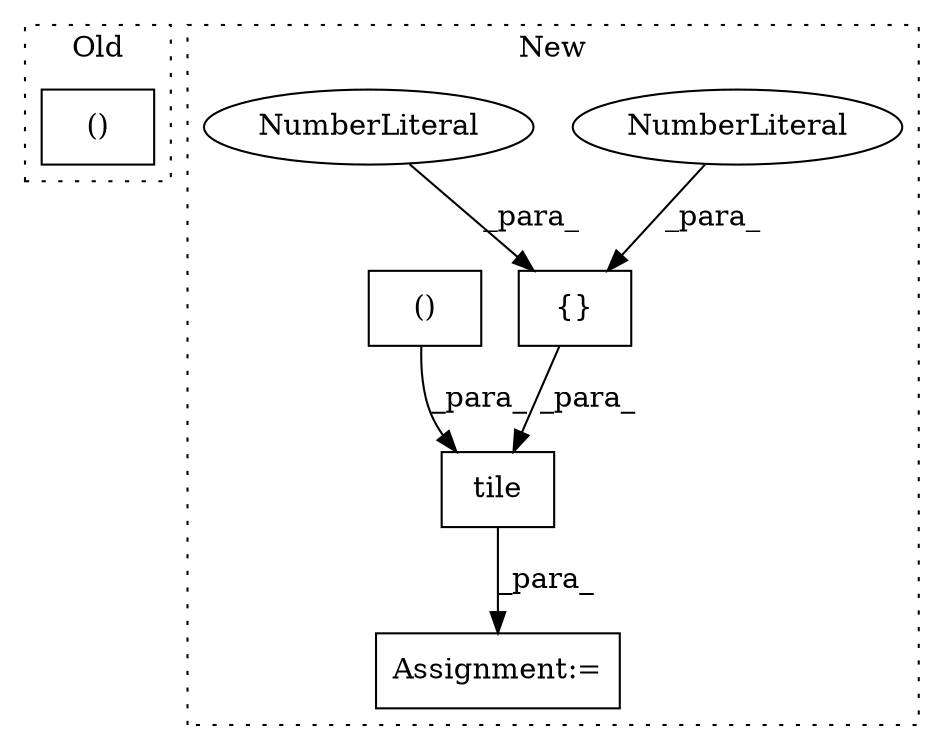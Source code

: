 digraph G {
subgraph cluster0 {
1 [label="()" a="106" s="26508" l="50" shape="box"];
label = "Old";
style="dotted";
}
subgraph cluster1 {
2 [label="tile" a="32" s="25735,25869" l="5,1" shape="box"];
3 [label="{}" a="4" s="25862,25868" l="1,1" shape="box"];
4 [label="NumberLiteral" a="34" s="25867" l="1" shape="ellipse"];
5 [label="NumberLiteral" a="34" s="25865" l="1" shape="ellipse"];
6 [label="Assignment:=" a="7" s="25881" l="1" shape="box"];
7 [label="()" a="106" s="25763" l="87" shape="box"];
label = "New";
style="dotted";
}
2 -> 6 [label="_para_"];
3 -> 2 [label="_para_"];
4 -> 3 [label="_para_"];
5 -> 3 [label="_para_"];
7 -> 2 [label="_para_"];
}